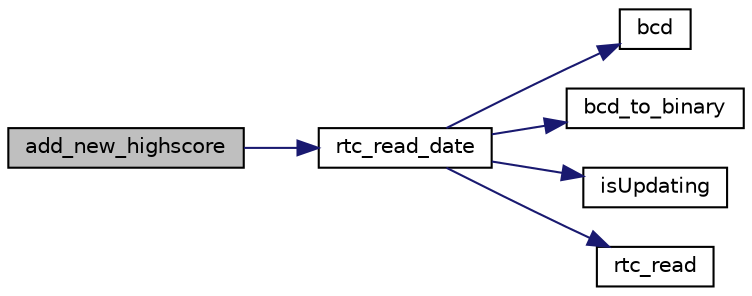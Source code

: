digraph "add_new_highscore"
{
 // LATEX_PDF_SIZE
  edge [fontname="Helvetica",fontsize="10",labelfontname="Helvetica",labelfontsize="10"];
  node [fontname="Helvetica",fontsize="10",shape=record];
  rankdir="LR";
  Node1 [label="add_new_highscore",height=0.2,width=0.4,color="black", fillcolor="grey75", style="filled", fontcolor="black",tooltip="Add new highscore to highscores."];
  Node1 -> Node2 [color="midnightblue",fontsize="10",style="solid",fontname="Helvetica"];
  Node2 [label="rtc_read_date",height=0.2,width=0.4,color="black", fillcolor="white", style="filled",URL="$rtc_8c.html#ae2d4030307cef7e5e87606f7e09be07b",tooltip="Subscribes interrupts to the RTC."];
  Node2 -> Node3 [color="midnightblue",fontsize="10",style="solid",fontname="Helvetica"];
  Node3 [label="bcd",height=0.2,width=0.4,color="black", fillcolor="white", style="filled",URL="$rtc_8c.html#abbc06d30fa1fc5a86e081a8adff67312",tooltip="Checks if it is in bcd."];
  Node2 -> Node4 [color="midnightblue",fontsize="10",style="solid",fontname="Helvetica"];
  Node4 [label="bcd_to_binary",height=0.2,width=0.4,color="black", fillcolor="white", style="filled",URL="$rtc_8c.html#a372efb1351dcf0468894632441b12e9a",tooltip="Converts num to binary if and only if it is in bcd."];
  Node2 -> Node5 [color="midnightblue",fontsize="10",style="solid",fontname="Helvetica"];
  Node5 [label="isUpdating",height=0.2,width=0.4,color="black", fillcolor="white", style="filled",URL="$rtc_8c.html#a2612ab4da31e866317aedbbc8cdadbc4",tooltip="Checks if rtc is updating."];
  Node2 -> Node6 [color="midnightblue",fontsize="10",style="solid",fontname="Helvetica"];
  Node6 [label="rtc_read",height=0.2,width=0.4,color="black", fillcolor="white", style="filled",URL="$rtc_8c.html#a8e562473fe7c6e414b655b0edee66138",tooltip="Reads from RTC_DATA_REG what is in port."];
}
